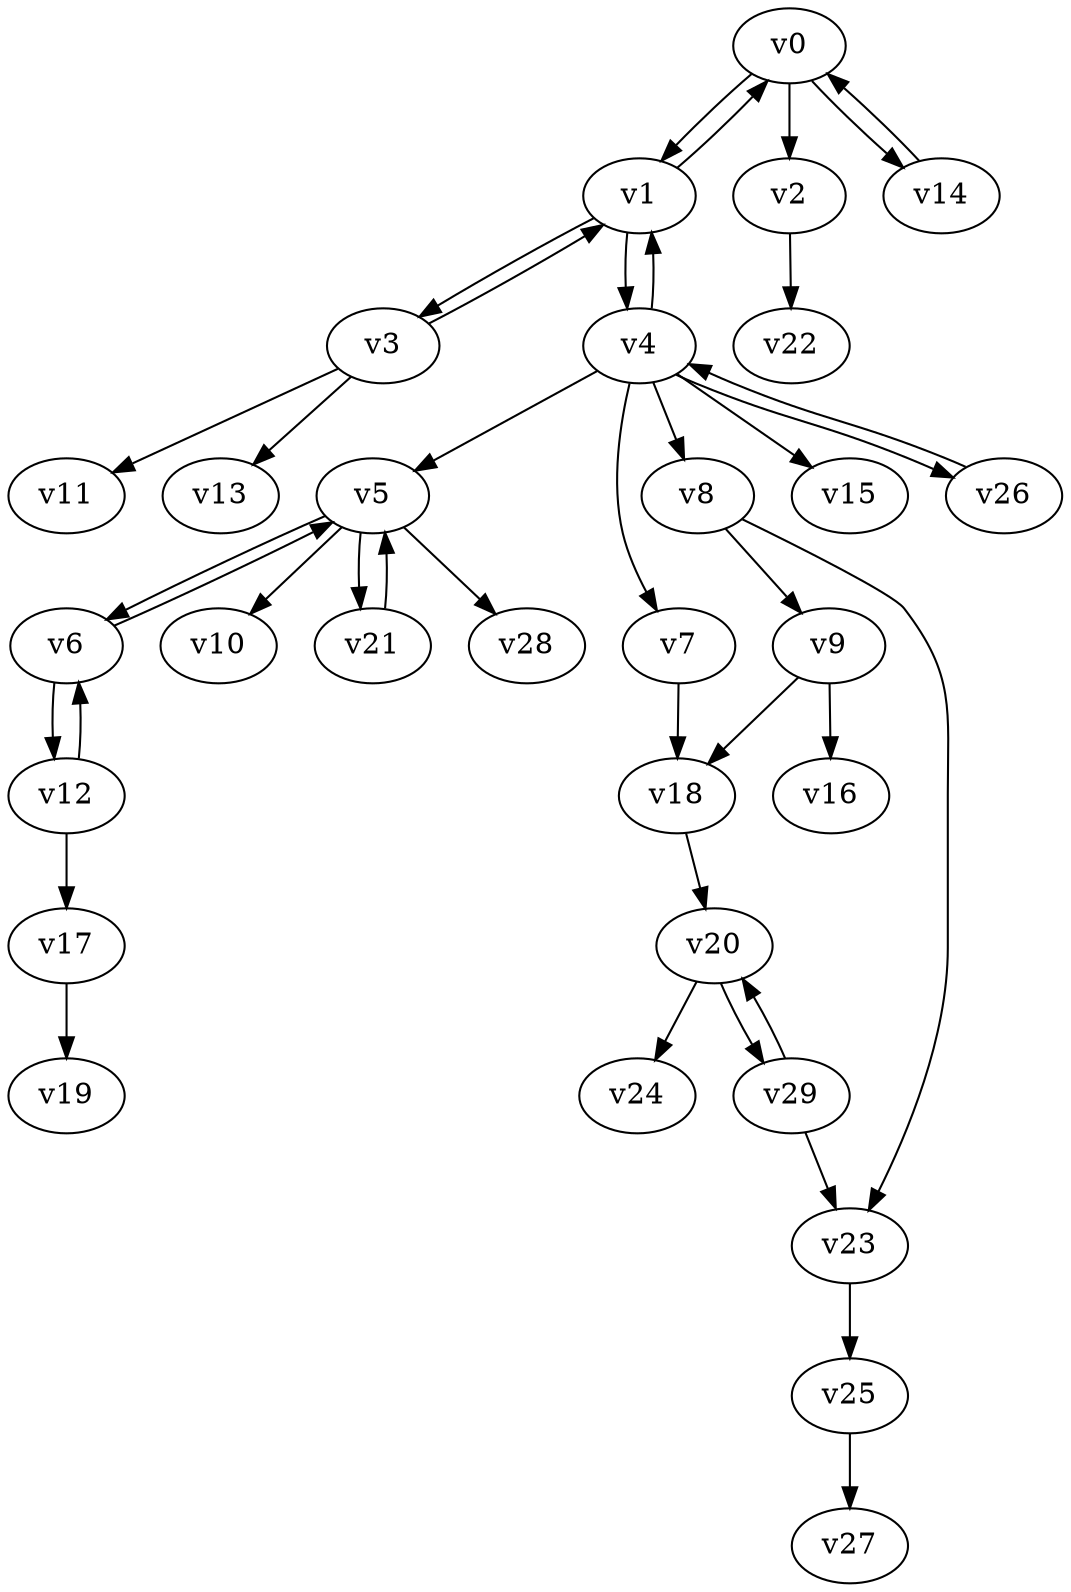 digraph test037 {
    v0 [name="v0", player=0, weight=9];
    v1 [name="v1", player=1, weight=1];
    v2 [name="v2", player=0, weight=10];
    v3 [name="v3", player=1, weight=8];
    v4 [name="v4", player=0, weight=3];
    v5 [name="v5", player=1, weight=6];
    v6 [name="v6", player=0, weight=0];
    v7 [name="v7", player=1, weight=4];
    v8 [name="v8", player=0, weight=6];
    v9 [name="v9", player=1, weight=10];
    v10 [name="v10", player=0, weight=15];
    v11 [name="v11", player=1, weight=5];
    v12 [name="v12", player=0, weight=14];
    v13 [name="v13", player=1, weight=5];
    v14 [name="v14", player=0, weight=2];
    v15 [name="v15", player=1, weight=3];
    v16 [name="v16", player=0, weight=13];
    v17 [name="v17", player=1, weight=0];
    v18 [name="v18", player=0, weight=5];
    v19 [name="v19", player=1, weight=8];
    v20 [name="v20", player=0, weight=10];
    v21 [name="v21", player=1, weight=9];
    v22 [name="v22", player=0, weight=3];
    v23 [name="v23", player=1, weight=14];
    v24 [name="v24", player=0, weight=7];
    v25 [name="v25", player=1, weight=2];
    v26 [name="v26", player=0, weight=8];
    v27 [name="v27", player=1, weight=0];
    v28 [name="v28", player=0, weight=-2];
    v29 [name="v29", player=1, weight=14];
    v0 -> v1;
    v1 -> v0;
    v0 -> v2;
    v1 -> v3;
    v3 -> v1;
    v1 -> v4;
    v4 -> v1;
    v4 -> v5;
    v5 -> v6;
    v6 -> v5;
    v4 -> v7;
    v4 -> v8;
    v8 -> v9;
    v5 -> v10;
    v3 -> v11;
    v6 -> v12;
    v12 -> v6;
    v3 -> v13;
    v0 -> v14;
    v14 -> v0;
    v4 -> v15;
    v9 -> v16;
    v12 -> v17;
    v7 -> v18;
    v17 -> v19;
    v18 -> v20;
    v5 -> v21;
    v21 -> v5;
    v2 -> v22;
    v8 -> v23;
    v20 -> v24;
    v23 -> v25;
    v4 -> v26;
    v26 -> v4;
    v25 -> v27;
    v5 -> v28;
    v20 -> v29;
    v29 -> v20;
    v29 -> v23;
    v9 -> v18;
}

